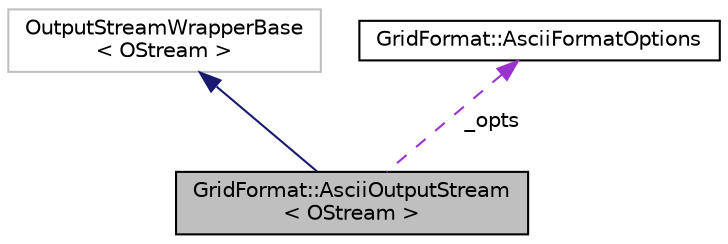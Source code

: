 digraph "GridFormat::AsciiOutputStream&lt; OStream &gt;"
{
 // LATEX_PDF_SIZE
  edge [fontname="Helvetica",fontsize="10",labelfontname="Helvetica",labelfontsize="10"];
  node [fontname="Helvetica",fontsize="10",shape=record];
  Node1 [label="GridFormat::AsciiOutputStream\l\< OStream \>",height=0.2,width=0.4,color="black", fillcolor="grey75", style="filled", fontcolor="black",tooltip="Wrapper around a given stream to write formatted ascii output."];
  Node2 -> Node1 [dir="back",color="midnightblue",fontsize="10",style="solid",fontname="Helvetica"];
  Node2 [label="OutputStreamWrapperBase\l\< OStream \>",height=0.2,width=0.4,color="grey75", fillcolor="white", style="filled",tooltip=" "];
  Node3 -> Node1 [dir="back",color="darkorchid3",fontsize="10",style="dashed",label=" _opts" ,fontname="Helvetica"];
  Node3 [label="GridFormat::AsciiFormatOptions",height=0.2,width=0.4,color="black", fillcolor="white", style="filled",URL="$structGridFormat_1_1AsciiFormatOptions.html",tooltip="Options for fomatted output of ranges with ascii encoding."];
}
